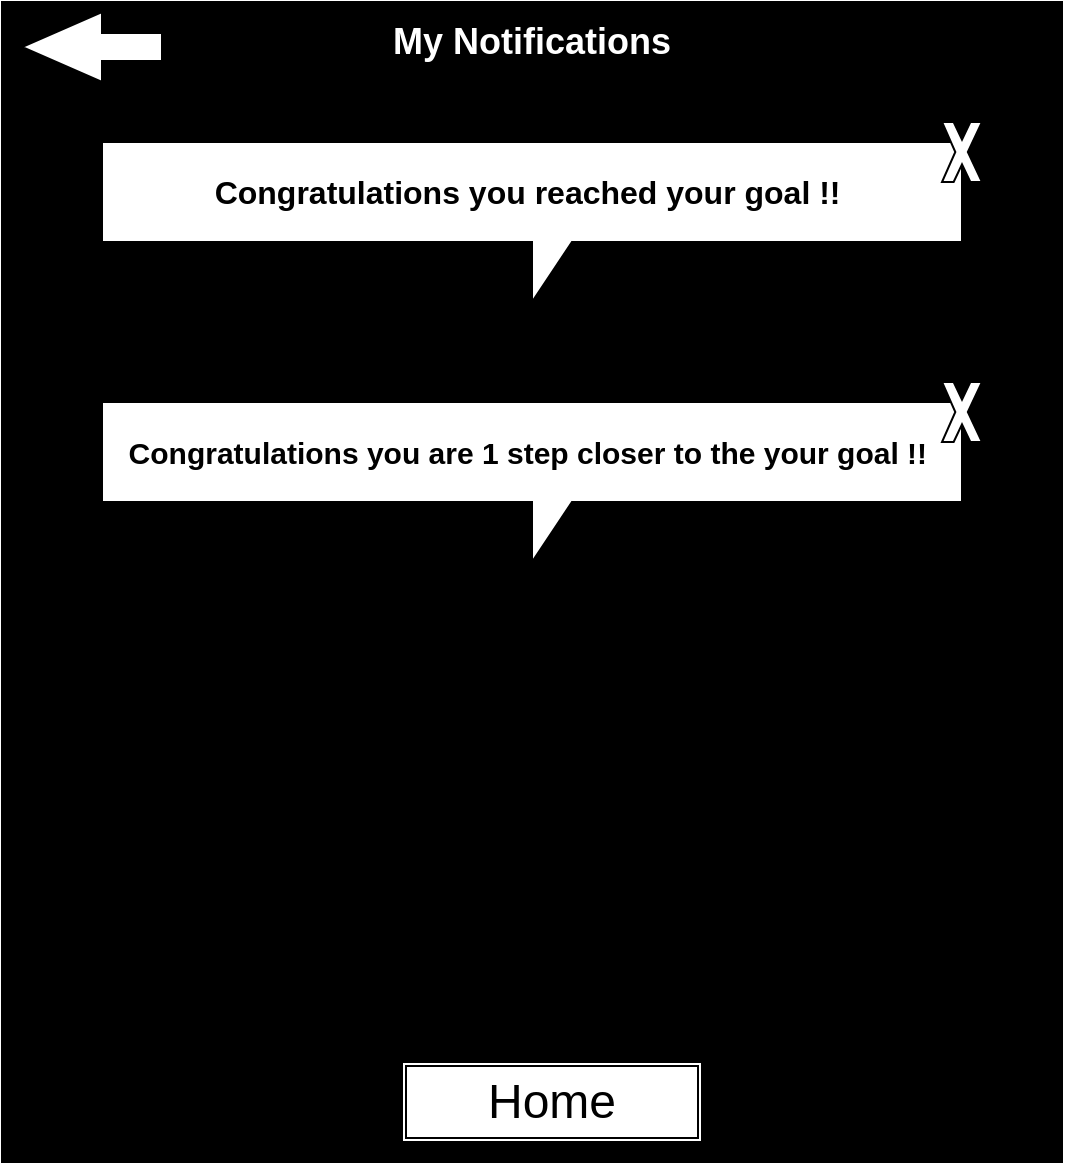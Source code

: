 <mxfile version="26.2.14">
  <diagram name="Sayfa -1" id="oM9mSxct1nG2HFv9FFRo">
    <mxGraphModel grid="1" page="1" gridSize="10" guides="1" tooltips="1" connect="1" arrows="1" fold="1" pageScale="1" pageWidth="827" pageHeight="1169" math="0" shadow="0">
      <root>
        <mxCell id="0" />
        <mxCell id="1" parent="0" />
        <mxCell id="X0IjFQm-B-omaKns978o-1" value="" style="rounded=0;whiteSpace=wrap;html=1;fillColor=#000000;" vertex="1" parent="1">
          <mxGeometry x="160" y="60" width="530" height="580" as="geometry" />
        </mxCell>
        <mxCell id="X0IjFQm-B-omaKns978o-2" value="" style="rounded=0;whiteSpace=wrap;html=1;fillColor=#000000;" vertex="1" parent="1">
          <mxGeometry x="190" y="110" width="470" height="470" as="geometry" />
        </mxCell>
        <mxCell id="X0IjFQm-B-omaKns978o-3" value="&lt;b&gt;&lt;font style=&quot;font-size: 18px; color: rgb(255, 255, 255);&quot;&gt;My Notifications&lt;/font&gt;&lt;/b&gt;" style="text;html=1;align=center;verticalAlign=middle;whiteSpace=wrap;rounded=0;" vertex="1" parent="1">
          <mxGeometry x="350" y="65" width="150" height="30" as="geometry" />
        </mxCell>
        <mxCell id="X0IjFQm-B-omaKns978o-6" value="&lt;b&gt;&lt;font style=&quot;font-size: 15px;&quot;&gt;Congratulations you are 1 step closer to the your goal !!&amp;nbsp;&lt;/font&gt;&lt;/b&gt;" style="shape=callout;whiteSpace=wrap;html=1;perimeter=calloutPerimeter;" vertex="1" parent="1">
          <mxGeometry x="210" y="260" width="430" height="80" as="geometry" />
        </mxCell>
        <mxCell id="X0IjFQm-B-omaKns978o-12" value="&lt;font style=&quot;font-size: 16px;&quot;&gt;&lt;b&gt;&lt;font style=&quot;&quot;&gt;Congratulations you reached your goal !!&amp;nbsp;&lt;/font&gt;&lt;/b&gt;&lt;/font&gt;" style="shape=callout;whiteSpace=wrap;html=1;perimeter=calloutPerimeter;" vertex="1" parent="1">
          <mxGeometry x="210" y="130" width="430" height="80" as="geometry" />
        </mxCell>
        <mxCell id="X0IjFQm-B-omaKns978o-14" value="" style="line;strokeWidth=2;html=1;" vertex="1" parent="1">
          <mxGeometry x="190" y="220" width="470" height="10" as="geometry" />
        </mxCell>
        <mxCell id="X0IjFQm-B-omaKns978o-17" value="" style="shape=ext;double=1;rounded=0;whiteSpace=wrap;html=1;" vertex="1" parent="1">
          <mxGeometry x="360" y="590" width="150" height="40" as="geometry" />
        </mxCell>
        <mxCell id="X0IjFQm-B-omaKns978o-26" value="" style="html=1;shadow=0;dashed=0;align=center;verticalAlign=middle;shape=mxgraph.arrows2.arrow;dy=0.6;dx=40;flipH=1;notch=0;" vertex="1" parent="1">
          <mxGeometry x="170" y="65" width="70" height="35" as="geometry" />
        </mxCell>
        <mxCell id="qgd6nx838D4DqzYiFWuZ-1" value="&lt;font style=&quot;font-size: 24px;&quot;&gt;Home&lt;/font&gt;" style="text;html=1;align=center;verticalAlign=middle;whiteSpace=wrap;rounded=0;" vertex="1" parent="1">
          <mxGeometry x="405" y="595" width="60" height="30" as="geometry" />
        </mxCell>
        <mxCell id="qgd6nx838D4DqzYiFWuZ-2" value="" style="verticalLabelPosition=bottom;verticalAlign=top;html=1;shape=mxgraph.basic.x" vertex="1" parent="1">
          <mxGeometry x="630" y="120" width="20" height="30" as="geometry" />
        </mxCell>
        <mxCell id="qgd6nx838D4DqzYiFWuZ-3" value="" style="verticalLabelPosition=bottom;verticalAlign=top;html=1;shape=mxgraph.basic.x" vertex="1" parent="1">
          <mxGeometry x="630" y="250" width="20" height="30" as="geometry" />
        </mxCell>
      </root>
    </mxGraphModel>
  </diagram>
</mxfile>
